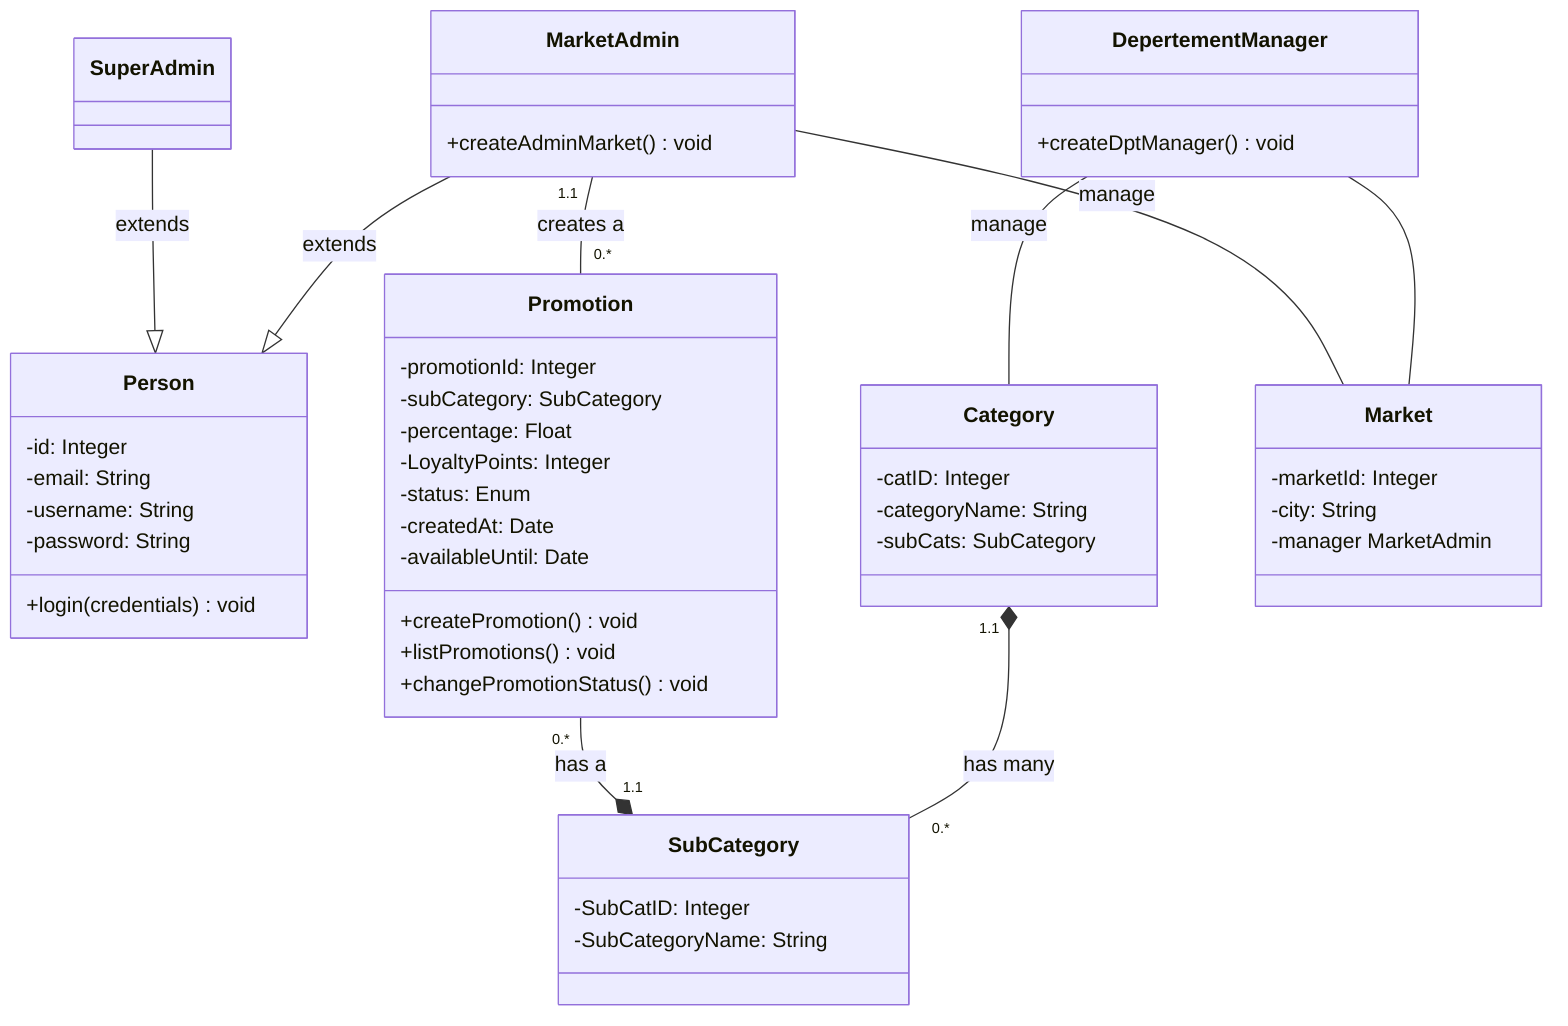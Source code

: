 classDiagram
   direction TB

   SuperAdmin --|> Person: extends
   MarketAdmin --|> Person: extends
   %% DepertementManager --|> Person: extends
   Promotion "0.*" --* "1.1" SubCategory: has a
   MarketAdmin "1.1" -- "0.*" Promotion: creates a
   Category "1.1" *-- "0.*" SubCategory: has many
   DepertementManager "1.1" -- Category: manage
   MarketAdmin -- Market: manage
   DepertementManager -- Market

   class Market{
      -marketId: Integer
      -city: String
      -manager MarketAdmin
   }

   class Promotion{
    -promotionId: Integer
    -subCategory: SubCategory 
    -percentage: Float 
    -LoyaltyPoints: Integer 
    -status: Enum 
    -createdAt: Date
    -availableUntil: Date 

    +createPromotion() void
    +listPromotions() void
    +changePromotionStatus() void
   }

   class SubCategory{
    -SubCatID: Integer 
    -SubCategoryName: String 
   }

   class Category{
    -catID: Integer 
    -categoryName: String 
    -subCats: SubCategory  
   }
   
   class Person{
    -id: Integer 
    -email: String 
    -username: String 
    -password: String 

    +login(credentials) void
   }

   class SuperAdmin{

   }

   class MarketAdmin{
    +createAdminMarket() void
   }

   class DepertementManager{
    +createDptManager() void
   }
